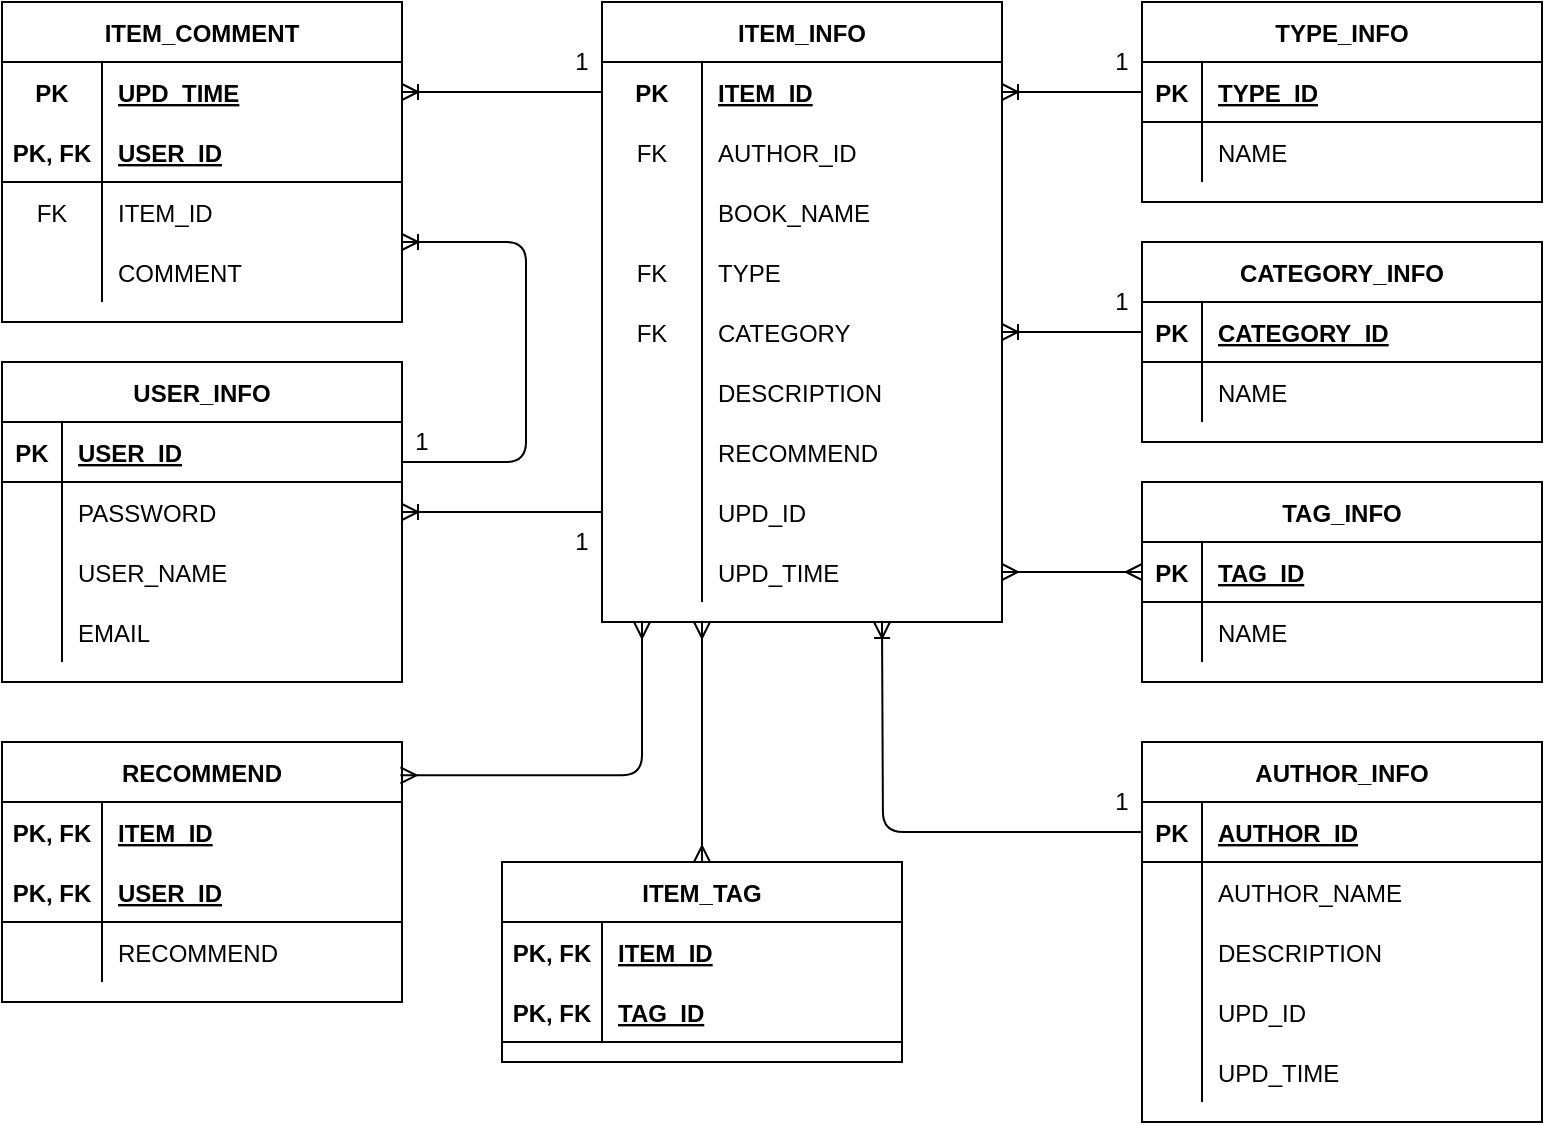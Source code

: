 <mxfile version="15.3.3" type="device"><diagram id="R2lEEEUBdFMjLlhIrx00" name="Page-1"><mxGraphModel dx="1609" dy="436" grid="1" gridSize="10" guides="1" tooltips="1" connect="1" arrows="1" fold="1" page="1" pageScale="1" pageWidth="827" pageHeight="583" math="0" shadow="0" extFonts="Permanent Marker^https://fonts.googleapis.com/css?family=Permanent+Marker"><root><mxCell id="0"/><mxCell id="1" parent="0"/><mxCell id="C-vyLk0tnHw3VtMMgP7b-2" value="AUTHOR_INFO" style="shape=table;startSize=30;container=1;collapsible=1;childLayout=tableLayout;fixedRows=1;rowLines=0;fontStyle=1;align=center;resizeLast=1;" parent="1" vertex="1"><mxGeometry x="-230" y="410" width="200" height="190" as="geometry"/></mxCell><mxCell id="C-vyLk0tnHw3VtMMgP7b-3" value="" style="shape=partialRectangle;collapsible=0;dropTarget=0;pointerEvents=0;fillColor=none;points=[[0,0.5],[1,0.5]];portConstraint=eastwest;top=0;left=0;right=0;bottom=1;" parent="C-vyLk0tnHw3VtMMgP7b-2" vertex="1"><mxGeometry y="30" width="200" height="30" as="geometry"/></mxCell><mxCell id="C-vyLk0tnHw3VtMMgP7b-4" value="PK" style="shape=partialRectangle;overflow=hidden;connectable=0;fillColor=none;top=0;left=0;bottom=0;right=0;fontStyle=1;" parent="C-vyLk0tnHw3VtMMgP7b-3" vertex="1"><mxGeometry width="30" height="30" as="geometry"><mxRectangle width="30" height="30" as="alternateBounds"/></mxGeometry></mxCell><mxCell id="C-vyLk0tnHw3VtMMgP7b-5" value="AUTHOR_ID" style="shape=partialRectangle;overflow=hidden;connectable=0;fillColor=none;top=0;left=0;bottom=0;right=0;align=left;spacingLeft=6;fontStyle=5;" parent="C-vyLk0tnHw3VtMMgP7b-3" vertex="1"><mxGeometry x="30" width="170" height="30" as="geometry"><mxRectangle width="170" height="30" as="alternateBounds"/></mxGeometry></mxCell><mxCell id="C-vyLk0tnHw3VtMMgP7b-6" value="" style="shape=partialRectangle;collapsible=0;dropTarget=0;pointerEvents=0;fillColor=none;points=[[0,0.5],[1,0.5]];portConstraint=eastwest;top=0;left=0;right=0;bottom=0;" parent="C-vyLk0tnHw3VtMMgP7b-2" vertex="1"><mxGeometry y="60" width="200" height="30" as="geometry"/></mxCell><mxCell id="C-vyLk0tnHw3VtMMgP7b-7" value="" style="shape=partialRectangle;overflow=hidden;connectable=0;fillColor=none;top=0;left=0;bottom=0;right=0;" parent="C-vyLk0tnHw3VtMMgP7b-6" vertex="1"><mxGeometry width="30" height="30" as="geometry"><mxRectangle width="30" height="30" as="alternateBounds"/></mxGeometry></mxCell><mxCell id="C-vyLk0tnHw3VtMMgP7b-8" value="AUTHOR_NAME" style="shape=partialRectangle;overflow=hidden;connectable=0;fillColor=none;top=0;left=0;bottom=0;right=0;align=left;spacingLeft=6;" parent="C-vyLk0tnHw3VtMMgP7b-6" vertex="1"><mxGeometry x="30" width="170" height="30" as="geometry"><mxRectangle width="170" height="30" as="alternateBounds"/></mxGeometry></mxCell><mxCell id="C-vyLk0tnHw3VtMMgP7b-9" value="" style="shape=partialRectangle;collapsible=0;dropTarget=0;pointerEvents=0;fillColor=none;points=[[0,0.5],[1,0.5]];portConstraint=eastwest;top=0;left=0;right=0;bottom=0;" parent="C-vyLk0tnHw3VtMMgP7b-2" vertex="1"><mxGeometry y="90" width="200" height="30" as="geometry"/></mxCell><mxCell id="C-vyLk0tnHw3VtMMgP7b-10" value="" style="shape=partialRectangle;overflow=hidden;connectable=0;fillColor=none;top=0;left=0;bottom=0;right=0;" parent="C-vyLk0tnHw3VtMMgP7b-9" vertex="1"><mxGeometry width="30" height="30" as="geometry"><mxRectangle width="30" height="30" as="alternateBounds"/></mxGeometry></mxCell><mxCell id="C-vyLk0tnHw3VtMMgP7b-11" value="DESCRIPTION" style="shape=partialRectangle;overflow=hidden;connectable=0;fillColor=none;top=0;left=0;bottom=0;right=0;align=left;spacingLeft=6;" parent="C-vyLk0tnHw3VtMMgP7b-9" vertex="1"><mxGeometry x="30" width="170" height="30" as="geometry"><mxRectangle width="170" height="30" as="alternateBounds"/></mxGeometry></mxCell><mxCell id="mTfB78y3xruUFNrAkFJa-68" style="shape=partialRectangle;collapsible=0;dropTarget=0;pointerEvents=0;fillColor=none;points=[[0,0.5],[1,0.5]];portConstraint=eastwest;top=0;left=0;right=0;bottom=0;" parent="C-vyLk0tnHw3VtMMgP7b-2" vertex="1"><mxGeometry y="120" width="200" height="30" as="geometry"/></mxCell><mxCell id="mTfB78y3xruUFNrAkFJa-69" style="shape=partialRectangle;overflow=hidden;connectable=0;fillColor=none;top=0;left=0;bottom=0;right=0;" parent="mTfB78y3xruUFNrAkFJa-68" vertex="1"><mxGeometry width="30" height="30" as="geometry"><mxRectangle width="30" height="30" as="alternateBounds"/></mxGeometry></mxCell><mxCell id="mTfB78y3xruUFNrAkFJa-70" value="UPD_ID" style="shape=partialRectangle;overflow=hidden;connectable=0;fillColor=none;top=0;left=0;bottom=0;right=0;align=left;spacingLeft=6;" parent="mTfB78y3xruUFNrAkFJa-68" vertex="1"><mxGeometry x="30" width="170" height="30" as="geometry"><mxRectangle width="170" height="30" as="alternateBounds"/></mxGeometry></mxCell><mxCell id="mTfB78y3xruUFNrAkFJa-71" style="shape=partialRectangle;collapsible=0;dropTarget=0;pointerEvents=0;fillColor=none;points=[[0,0.5],[1,0.5]];portConstraint=eastwest;top=0;left=0;right=0;bottom=0;" parent="C-vyLk0tnHw3VtMMgP7b-2" vertex="1"><mxGeometry y="150" width="200" height="30" as="geometry"/></mxCell><mxCell id="mTfB78y3xruUFNrAkFJa-72" style="shape=partialRectangle;overflow=hidden;connectable=0;fillColor=none;top=0;left=0;bottom=0;right=0;" parent="mTfB78y3xruUFNrAkFJa-71" vertex="1"><mxGeometry width="30" height="30" as="geometry"><mxRectangle width="30" height="30" as="alternateBounds"/></mxGeometry></mxCell><mxCell id="mTfB78y3xruUFNrAkFJa-73" value="UPD_TIME" style="shape=partialRectangle;overflow=hidden;connectable=0;fillColor=none;top=0;left=0;bottom=0;right=0;align=left;spacingLeft=6;" parent="mTfB78y3xruUFNrAkFJa-71" vertex="1"><mxGeometry x="30" width="170" height="30" as="geometry"><mxRectangle width="170" height="30" as="alternateBounds"/></mxGeometry></mxCell><mxCell id="C-vyLk0tnHw3VtMMgP7b-13" value="TAG_INFO" style="shape=table;startSize=30;container=1;collapsible=1;childLayout=tableLayout;fixedRows=1;rowLines=0;fontStyle=1;align=center;resizeLast=1;" parent="1" vertex="1"><mxGeometry x="-230" y="280" width="200" height="100" as="geometry"/></mxCell><mxCell id="C-vyLk0tnHw3VtMMgP7b-14" value="" style="shape=partialRectangle;collapsible=0;dropTarget=0;pointerEvents=0;fillColor=none;points=[[0,0.5],[1,0.5]];portConstraint=eastwest;top=0;left=0;right=0;bottom=1;" parent="C-vyLk0tnHw3VtMMgP7b-13" vertex="1"><mxGeometry y="30" width="200" height="30" as="geometry"/></mxCell><mxCell id="C-vyLk0tnHw3VtMMgP7b-15" value="PK" style="shape=partialRectangle;overflow=hidden;connectable=0;fillColor=none;top=0;left=0;bottom=0;right=0;fontStyle=1;" parent="C-vyLk0tnHw3VtMMgP7b-14" vertex="1"><mxGeometry width="30" height="30" as="geometry"><mxRectangle width="30" height="30" as="alternateBounds"/></mxGeometry></mxCell><mxCell id="C-vyLk0tnHw3VtMMgP7b-16" value="TAG_ID" style="shape=partialRectangle;overflow=hidden;connectable=0;fillColor=none;top=0;left=0;bottom=0;right=0;align=left;spacingLeft=6;fontStyle=5;" parent="C-vyLk0tnHw3VtMMgP7b-14" vertex="1"><mxGeometry x="30" width="170" height="30" as="geometry"><mxRectangle width="170" height="30" as="alternateBounds"/></mxGeometry></mxCell><mxCell id="C-vyLk0tnHw3VtMMgP7b-20" value="" style="shape=partialRectangle;collapsible=0;dropTarget=0;pointerEvents=0;fillColor=none;points=[[0,0.5],[1,0.5]];portConstraint=eastwest;top=0;left=0;right=0;bottom=0;" parent="C-vyLk0tnHw3VtMMgP7b-13" vertex="1"><mxGeometry y="60" width="200" height="30" as="geometry"/></mxCell><mxCell id="C-vyLk0tnHw3VtMMgP7b-21" value="" style="shape=partialRectangle;overflow=hidden;connectable=0;fillColor=none;top=0;left=0;bottom=0;right=0;" parent="C-vyLk0tnHw3VtMMgP7b-20" vertex="1"><mxGeometry width="30" height="30" as="geometry"><mxRectangle width="30" height="30" as="alternateBounds"/></mxGeometry></mxCell><mxCell id="C-vyLk0tnHw3VtMMgP7b-22" value="NAME" style="shape=partialRectangle;overflow=hidden;connectable=0;fillColor=none;top=0;left=0;bottom=0;right=0;align=left;spacingLeft=6;" parent="C-vyLk0tnHw3VtMMgP7b-20" vertex="1"><mxGeometry x="30" width="170" height="30" as="geometry"><mxRectangle width="170" height="30" as="alternateBounds"/></mxGeometry></mxCell><mxCell id="C-vyLk0tnHw3VtMMgP7b-23" value="ITEM_INFO" style="shape=table;startSize=30;container=1;collapsible=1;childLayout=tableLayout;fixedRows=1;rowLines=0;fontStyle=1;align=center;resizeLast=1;" parent="1" vertex="1"><mxGeometry x="-500" y="40" width="200" height="310" as="geometry"/></mxCell><mxCell id="mTfB78y3xruUFNrAkFJa-4" style="shape=partialRectangle;collapsible=0;dropTarget=0;pointerEvents=0;fillColor=none;points=[[0,0.5],[1,0.5]];portConstraint=eastwest;top=0;left=0;right=0;bottom=0;" parent="C-vyLk0tnHw3VtMMgP7b-23" vertex="1"><mxGeometry y="30" width="200" height="30" as="geometry"/></mxCell><mxCell id="mTfB78y3xruUFNrAkFJa-5" value="PK" style="shape=partialRectangle;overflow=hidden;connectable=0;fillColor=none;top=0;left=0;bottom=0;right=0;fontStyle=1" parent="mTfB78y3xruUFNrAkFJa-4" vertex="1"><mxGeometry width="50" height="30" as="geometry"><mxRectangle width="50" height="30" as="alternateBounds"/></mxGeometry></mxCell><mxCell id="mTfB78y3xruUFNrAkFJa-6" value="ITEM_ID" style="shape=partialRectangle;overflow=hidden;connectable=0;fillColor=none;top=0;left=0;bottom=0;right=0;align=left;spacingLeft=6;fontStyle=5" parent="mTfB78y3xruUFNrAkFJa-4" vertex="1"><mxGeometry x="50" width="150" height="30" as="geometry"><mxRectangle width="150" height="30" as="alternateBounds"/></mxGeometry></mxCell><mxCell id="mTfB78y3xruUFNrAkFJa-1" style="shape=partialRectangle;collapsible=0;dropTarget=0;pointerEvents=0;fillColor=none;points=[[0,0.5],[1,0.5]];portConstraint=eastwest;top=0;left=0;right=0;bottom=0;" parent="C-vyLk0tnHw3VtMMgP7b-23" vertex="1"><mxGeometry y="60" width="200" height="30" as="geometry"/></mxCell><mxCell id="mTfB78y3xruUFNrAkFJa-2" value="FK" style="shape=partialRectangle;overflow=hidden;connectable=0;fillColor=none;top=0;left=0;bottom=0;right=0;" parent="mTfB78y3xruUFNrAkFJa-1" vertex="1"><mxGeometry width="50" height="30" as="geometry"><mxRectangle width="50" height="30" as="alternateBounds"/></mxGeometry></mxCell><mxCell id="mTfB78y3xruUFNrAkFJa-3" value="AUTHOR_ID" style="shape=partialRectangle;overflow=hidden;connectable=0;fillColor=none;top=0;left=0;bottom=0;right=0;align=left;spacingLeft=6;" parent="mTfB78y3xruUFNrAkFJa-1" vertex="1"><mxGeometry x="50" width="150" height="30" as="geometry"><mxRectangle width="150" height="30" as="alternateBounds"/></mxGeometry></mxCell><mxCell id="C-vyLk0tnHw3VtMMgP7b-27" value="" style="shape=partialRectangle;collapsible=0;dropTarget=0;pointerEvents=0;fillColor=none;points=[[0,0.5],[1,0.5]];portConstraint=eastwest;top=0;left=0;right=0;bottom=0;" parent="C-vyLk0tnHw3VtMMgP7b-23" vertex="1"><mxGeometry y="90" width="200" height="30" as="geometry"/></mxCell><mxCell id="C-vyLk0tnHw3VtMMgP7b-28" value="" style="shape=partialRectangle;overflow=hidden;connectable=0;fillColor=none;top=0;left=0;bottom=0;right=0;" parent="C-vyLk0tnHw3VtMMgP7b-27" vertex="1"><mxGeometry width="50" height="30" as="geometry"><mxRectangle width="50" height="30" as="alternateBounds"/></mxGeometry></mxCell><mxCell id="C-vyLk0tnHw3VtMMgP7b-29" value="BOOK_NAME" style="shape=partialRectangle;overflow=hidden;connectable=0;fillColor=none;top=0;left=0;bottom=0;right=0;align=left;spacingLeft=6;" parent="C-vyLk0tnHw3VtMMgP7b-27" vertex="1"><mxGeometry x="50" width="150" height="30" as="geometry"><mxRectangle width="150" height="30" as="alternateBounds"/></mxGeometry></mxCell><mxCell id="mTfB78y3xruUFNrAkFJa-52" style="shape=partialRectangle;collapsible=0;dropTarget=0;pointerEvents=0;fillColor=none;points=[[0,0.5],[1,0.5]];portConstraint=eastwest;top=0;left=0;right=0;bottom=0;" parent="C-vyLk0tnHw3VtMMgP7b-23" vertex="1"><mxGeometry y="120" width="200" height="30" as="geometry"/></mxCell><mxCell id="mTfB78y3xruUFNrAkFJa-53" value="FK" style="shape=partialRectangle;overflow=hidden;connectable=0;fillColor=none;top=0;left=0;bottom=0;right=0;" parent="mTfB78y3xruUFNrAkFJa-52" vertex="1"><mxGeometry width="50" height="30" as="geometry"><mxRectangle width="50" height="30" as="alternateBounds"/></mxGeometry></mxCell><mxCell id="mTfB78y3xruUFNrAkFJa-54" value="TYPE" style="shape=partialRectangle;overflow=hidden;connectable=0;fillColor=none;top=0;left=0;bottom=0;right=0;align=left;spacingLeft=6;" parent="mTfB78y3xruUFNrAkFJa-52" vertex="1"><mxGeometry x="50" width="150" height="30" as="geometry"><mxRectangle width="150" height="30" as="alternateBounds"/></mxGeometry></mxCell><mxCell id="mTfB78y3xruUFNrAkFJa-43" style="shape=partialRectangle;collapsible=0;dropTarget=0;pointerEvents=0;fillColor=none;points=[[0,0.5],[1,0.5]];portConstraint=eastwest;top=0;left=0;right=0;bottom=0;" parent="C-vyLk0tnHw3VtMMgP7b-23" vertex="1"><mxGeometry y="150" width="200" height="30" as="geometry"/></mxCell><mxCell id="mTfB78y3xruUFNrAkFJa-44" value="FK" style="shape=partialRectangle;overflow=hidden;connectable=0;fillColor=none;top=0;left=0;bottom=0;right=0;" parent="mTfB78y3xruUFNrAkFJa-43" vertex="1"><mxGeometry width="50" height="30" as="geometry"><mxRectangle width="50" height="30" as="alternateBounds"/></mxGeometry></mxCell><mxCell id="mTfB78y3xruUFNrAkFJa-45" value="CATEGORY" style="shape=partialRectangle;overflow=hidden;connectable=0;fillColor=none;top=0;left=0;bottom=0;right=0;align=left;spacingLeft=6;" parent="mTfB78y3xruUFNrAkFJa-43" vertex="1"><mxGeometry x="50" width="150" height="30" as="geometry"><mxRectangle width="150" height="30" as="alternateBounds"/></mxGeometry></mxCell><mxCell id="mTfB78y3xruUFNrAkFJa-49" style="shape=partialRectangle;collapsible=0;dropTarget=0;pointerEvents=0;fillColor=none;points=[[0,0.5],[1,0.5]];portConstraint=eastwest;top=0;left=0;right=0;bottom=0;" parent="C-vyLk0tnHw3VtMMgP7b-23" vertex="1"><mxGeometry y="180" width="200" height="30" as="geometry"/></mxCell><mxCell id="mTfB78y3xruUFNrAkFJa-50" style="shape=partialRectangle;overflow=hidden;connectable=0;fillColor=none;top=0;left=0;bottom=0;right=0;" parent="mTfB78y3xruUFNrAkFJa-49" vertex="1"><mxGeometry width="50" height="30" as="geometry"><mxRectangle width="50" height="30" as="alternateBounds"/></mxGeometry></mxCell><mxCell id="mTfB78y3xruUFNrAkFJa-51" value="DESCRIPTION" style="shape=partialRectangle;overflow=hidden;connectable=0;fillColor=none;top=0;left=0;bottom=0;right=0;align=left;spacingLeft=6;" parent="mTfB78y3xruUFNrAkFJa-49" vertex="1"><mxGeometry x="50" width="150" height="30" as="geometry"><mxRectangle width="150" height="30" as="alternateBounds"/></mxGeometry></mxCell><mxCell id="mTfB78y3xruUFNrAkFJa-65" style="shape=partialRectangle;collapsible=0;dropTarget=0;pointerEvents=0;fillColor=none;points=[[0,0.5],[1,0.5]];portConstraint=eastwest;top=0;left=0;right=0;bottom=0;" parent="C-vyLk0tnHw3VtMMgP7b-23" vertex="1"><mxGeometry y="210" width="200" height="30" as="geometry"/></mxCell><mxCell id="mTfB78y3xruUFNrAkFJa-66" style="shape=partialRectangle;overflow=hidden;connectable=0;fillColor=none;top=0;left=0;bottom=0;right=0;" parent="mTfB78y3xruUFNrAkFJa-65" vertex="1"><mxGeometry width="50" height="30" as="geometry"><mxRectangle width="50" height="30" as="alternateBounds"/></mxGeometry></mxCell><mxCell id="mTfB78y3xruUFNrAkFJa-67" value="RECOMMEND" style="shape=partialRectangle;overflow=hidden;connectable=0;fillColor=none;top=0;left=0;bottom=0;right=0;align=left;spacingLeft=6;" parent="mTfB78y3xruUFNrAkFJa-65" vertex="1"><mxGeometry x="50" width="150" height="30" as="geometry"><mxRectangle width="150" height="30" as="alternateBounds"/></mxGeometry></mxCell><mxCell id="mTfB78y3xruUFNrAkFJa-74" style="shape=partialRectangle;collapsible=0;dropTarget=0;pointerEvents=0;fillColor=none;points=[[0,0.5],[1,0.5]];portConstraint=eastwest;top=0;left=0;right=0;bottom=0;" parent="C-vyLk0tnHw3VtMMgP7b-23" vertex="1"><mxGeometry y="240" width="200" height="30" as="geometry"/></mxCell><mxCell id="mTfB78y3xruUFNrAkFJa-75" style="shape=partialRectangle;overflow=hidden;connectable=0;fillColor=none;top=0;left=0;bottom=0;right=0;" parent="mTfB78y3xruUFNrAkFJa-74" vertex="1"><mxGeometry width="50" height="30" as="geometry"><mxRectangle width="50" height="30" as="alternateBounds"/></mxGeometry></mxCell><mxCell id="mTfB78y3xruUFNrAkFJa-76" value="UPD_ID" style="shape=partialRectangle;overflow=hidden;connectable=0;fillColor=none;top=0;left=0;bottom=0;right=0;align=left;spacingLeft=6;" parent="mTfB78y3xruUFNrAkFJa-74" vertex="1"><mxGeometry x="50" width="150" height="30" as="geometry"><mxRectangle width="150" height="30" as="alternateBounds"/></mxGeometry></mxCell><mxCell id="mTfB78y3xruUFNrAkFJa-77" style="shape=partialRectangle;collapsible=0;dropTarget=0;pointerEvents=0;fillColor=none;points=[[0,0.5],[1,0.5]];portConstraint=eastwest;top=0;left=0;right=0;bottom=0;" parent="C-vyLk0tnHw3VtMMgP7b-23" vertex="1"><mxGeometry y="270" width="200" height="30" as="geometry"/></mxCell><mxCell id="mTfB78y3xruUFNrAkFJa-78" style="shape=partialRectangle;overflow=hidden;connectable=0;fillColor=none;top=0;left=0;bottom=0;right=0;" parent="mTfB78y3xruUFNrAkFJa-77" vertex="1"><mxGeometry width="50" height="30" as="geometry"><mxRectangle width="50" height="30" as="alternateBounds"/></mxGeometry></mxCell><mxCell id="mTfB78y3xruUFNrAkFJa-79" value="UPD_TIME" style="shape=partialRectangle;overflow=hidden;connectable=0;fillColor=none;top=0;left=0;bottom=0;right=0;align=left;spacingLeft=6;" parent="mTfB78y3xruUFNrAkFJa-77" vertex="1"><mxGeometry x="50" width="150" height="30" as="geometry"><mxRectangle width="150" height="30" as="alternateBounds"/></mxGeometry></mxCell><mxCell id="mTfB78y3xruUFNrAkFJa-7" value="ITEM_COMMENT" style="shape=table;startSize=30;container=1;collapsible=1;childLayout=tableLayout;fixedRows=1;rowLines=0;fontStyle=1;align=center;resizeLast=1;" parent="1" vertex="1"><mxGeometry x="-800" y="40" width="200" height="160" as="geometry"/></mxCell><mxCell id="mTfB78y3xruUFNrAkFJa-11" style="shape=partialRectangle;collapsible=0;dropTarget=0;pointerEvents=0;fillColor=none;points=[[0,0.5],[1,0.5]];portConstraint=eastwest;top=0;left=0;right=0;bottom=0;" parent="mTfB78y3xruUFNrAkFJa-7" vertex="1"><mxGeometry y="30" width="200" height="30" as="geometry"/></mxCell><mxCell id="mTfB78y3xruUFNrAkFJa-12" value="PK" style="shape=partialRectangle;overflow=hidden;connectable=0;fillColor=none;top=0;left=0;bottom=0;right=0;fontStyle=1" parent="mTfB78y3xruUFNrAkFJa-11" vertex="1"><mxGeometry width="50" height="30" as="geometry"/></mxCell><mxCell id="mTfB78y3xruUFNrAkFJa-13" value="UPD_TIME" style="shape=partialRectangle;overflow=hidden;connectable=0;fillColor=none;top=0;left=0;bottom=0;right=0;align=left;spacingLeft=6;fontStyle=5" parent="mTfB78y3xruUFNrAkFJa-11" vertex="1"><mxGeometry x="50" width="150" height="30" as="geometry"/></mxCell><mxCell id="mTfB78y3xruUFNrAkFJa-8" value="" style="shape=partialRectangle;collapsible=0;dropTarget=0;pointerEvents=0;fillColor=none;points=[[0,0.5],[1,0.5]];portConstraint=eastwest;top=0;left=0;right=0;bottom=1;" parent="mTfB78y3xruUFNrAkFJa-7" vertex="1"><mxGeometry y="60" width="200" height="30" as="geometry"/></mxCell><mxCell id="mTfB78y3xruUFNrAkFJa-9" value="PK, FK" style="shape=partialRectangle;overflow=hidden;connectable=0;fillColor=none;top=0;left=0;bottom=0;right=0;fontStyle=1;" parent="mTfB78y3xruUFNrAkFJa-8" vertex="1"><mxGeometry width="50" height="30" as="geometry"/></mxCell><mxCell id="mTfB78y3xruUFNrAkFJa-10" value="USER_ID" style="shape=partialRectangle;overflow=hidden;connectable=0;fillColor=none;top=0;left=0;bottom=0;right=0;align=left;spacingLeft=6;fontStyle=5;" parent="mTfB78y3xruUFNrAkFJa-8" vertex="1"><mxGeometry x="50" width="150" height="30" as="geometry"/></mxCell><mxCell id="mTfB78y3xruUFNrAkFJa-14" value="" style="shape=partialRectangle;collapsible=0;dropTarget=0;pointerEvents=0;fillColor=none;points=[[0,0.5],[1,0.5]];portConstraint=eastwest;top=0;left=0;right=0;bottom=0;" parent="mTfB78y3xruUFNrAkFJa-7" vertex="1"><mxGeometry y="90" width="200" height="30" as="geometry"/></mxCell><mxCell id="mTfB78y3xruUFNrAkFJa-15" value="FK" style="shape=partialRectangle;overflow=hidden;connectable=0;fillColor=none;top=0;left=0;bottom=0;right=0;" parent="mTfB78y3xruUFNrAkFJa-14" vertex="1"><mxGeometry width="50" height="30" as="geometry"/></mxCell><mxCell id="mTfB78y3xruUFNrAkFJa-16" value="ITEM_ID" style="shape=partialRectangle;overflow=hidden;connectable=0;fillColor=none;top=0;left=0;bottom=0;right=0;align=left;spacingLeft=6;" parent="mTfB78y3xruUFNrAkFJa-14" vertex="1"><mxGeometry x="50" width="150" height="30" as="geometry"/></mxCell><mxCell id="mTfB78y3xruUFNrAkFJa-17" style="shape=partialRectangle;collapsible=0;dropTarget=0;pointerEvents=0;fillColor=none;points=[[0,0.5],[1,0.5]];portConstraint=eastwest;top=0;left=0;right=0;bottom=0;" parent="mTfB78y3xruUFNrAkFJa-7" vertex="1"><mxGeometry y="120" width="200" height="30" as="geometry"/></mxCell><mxCell id="mTfB78y3xruUFNrAkFJa-18" style="shape=partialRectangle;overflow=hidden;connectable=0;fillColor=none;top=0;left=0;bottom=0;right=0;" parent="mTfB78y3xruUFNrAkFJa-17" vertex="1"><mxGeometry width="50" height="30" as="geometry"/></mxCell><mxCell id="mTfB78y3xruUFNrAkFJa-19" value="COMMENT" style="shape=partialRectangle;overflow=hidden;connectable=0;fillColor=none;top=0;left=0;bottom=0;right=0;align=left;spacingLeft=6;" parent="mTfB78y3xruUFNrAkFJa-17" vertex="1"><mxGeometry x="50" width="150" height="30" as="geometry"/></mxCell><mxCell id="mTfB78y3xruUFNrAkFJa-30" value="USER_INFO" style="shape=table;startSize=30;container=1;collapsible=1;childLayout=tableLayout;fixedRows=1;rowLines=0;fontStyle=1;align=center;resizeLast=1;" parent="1" vertex="1"><mxGeometry x="-800" y="220" width="200.0" height="160" as="geometry"/></mxCell><mxCell id="mTfB78y3xruUFNrAkFJa-31" value="" style="shape=partialRectangle;collapsible=0;dropTarget=0;pointerEvents=0;fillColor=none;points=[[0,0.5],[1,0.5]];portConstraint=eastwest;top=0;left=0;right=0;bottom=1;" parent="mTfB78y3xruUFNrAkFJa-30" vertex="1"><mxGeometry y="30" width="200.0" height="30" as="geometry"/></mxCell><mxCell id="mTfB78y3xruUFNrAkFJa-32" value="PK" style="shape=partialRectangle;overflow=hidden;connectable=0;fillColor=none;top=0;left=0;bottom=0;right=0;fontStyle=1;" parent="mTfB78y3xruUFNrAkFJa-31" vertex="1"><mxGeometry width="30" height="30" as="geometry"><mxRectangle width="30" height="30" as="alternateBounds"/></mxGeometry></mxCell><mxCell id="mTfB78y3xruUFNrAkFJa-33" value="USER_ID" style="shape=partialRectangle;overflow=hidden;connectable=0;fillColor=none;top=0;left=0;bottom=0;right=0;align=left;spacingLeft=6;fontStyle=5;" parent="mTfB78y3xruUFNrAkFJa-31" vertex="1"><mxGeometry x="30" width="170.0" height="30" as="geometry"><mxRectangle width="170.0" height="30" as="alternateBounds"/></mxGeometry></mxCell><mxCell id="kcVBaoiphU3VnjTuC6Q3-1" style="shape=partialRectangle;collapsible=0;dropTarget=0;pointerEvents=0;fillColor=none;points=[[0,0.5],[1,0.5]];portConstraint=eastwest;top=0;left=0;right=0;bottom=0;" parent="mTfB78y3xruUFNrAkFJa-30" vertex="1"><mxGeometry y="60" width="200.0" height="30" as="geometry"/></mxCell><mxCell id="kcVBaoiphU3VnjTuC6Q3-2" style="shape=partialRectangle;overflow=hidden;connectable=0;fillColor=none;top=0;left=0;bottom=0;right=0;" parent="kcVBaoiphU3VnjTuC6Q3-1" vertex="1"><mxGeometry width="30" height="30" as="geometry"><mxRectangle width="30" height="30" as="alternateBounds"/></mxGeometry></mxCell><mxCell id="kcVBaoiphU3VnjTuC6Q3-3" value="PASSWORD" style="shape=partialRectangle;overflow=hidden;connectable=0;fillColor=none;top=0;left=0;bottom=0;right=0;align=left;spacingLeft=6;" parent="kcVBaoiphU3VnjTuC6Q3-1" vertex="1"><mxGeometry x="30" width="170.0" height="30" as="geometry"><mxRectangle width="170.0" height="30" as="alternateBounds"/></mxGeometry></mxCell><mxCell id="mTfB78y3xruUFNrAkFJa-34" value="" style="shape=partialRectangle;collapsible=0;dropTarget=0;pointerEvents=0;fillColor=none;points=[[0,0.5],[1,0.5]];portConstraint=eastwest;top=0;left=0;right=0;bottom=0;" parent="mTfB78y3xruUFNrAkFJa-30" vertex="1"><mxGeometry y="90" width="200.0" height="30" as="geometry"/></mxCell><mxCell id="mTfB78y3xruUFNrAkFJa-35" value="" style="shape=partialRectangle;overflow=hidden;connectable=0;fillColor=none;top=0;left=0;bottom=0;right=0;" parent="mTfB78y3xruUFNrAkFJa-34" vertex="1"><mxGeometry width="30" height="30" as="geometry"><mxRectangle width="30" height="30" as="alternateBounds"/></mxGeometry></mxCell><mxCell id="mTfB78y3xruUFNrAkFJa-36" value="USER_NAME" style="shape=partialRectangle;overflow=hidden;connectable=0;fillColor=none;top=0;left=0;bottom=0;right=0;align=left;spacingLeft=6;" parent="mTfB78y3xruUFNrAkFJa-34" vertex="1"><mxGeometry x="30" width="170.0" height="30" as="geometry"><mxRectangle width="170.0" height="30" as="alternateBounds"/></mxGeometry></mxCell><mxCell id="mTfB78y3xruUFNrAkFJa-37" value="" style="shape=partialRectangle;collapsible=0;dropTarget=0;pointerEvents=0;fillColor=none;points=[[0,0.5],[1,0.5]];portConstraint=eastwest;top=0;left=0;right=0;bottom=0;" parent="mTfB78y3xruUFNrAkFJa-30" vertex="1"><mxGeometry y="120" width="200.0" height="30" as="geometry"/></mxCell><mxCell id="mTfB78y3xruUFNrAkFJa-38" value="" style="shape=partialRectangle;overflow=hidden;connectable=0;fillColor=none;top=0;left=0;bottom=0;right=0;" parent="mTfB78y3xruUFNrAkFJa-37" vertex="1"><mxGeometry width="30" height="30" as="geometry"><mxRectangle width="30" height="30" as="alternateBounds"/></mxGeometry></mxCell><mxCell id="mTfB78y3xruUFNrAkFJa-39" value="EMAIL" style="shape=partialRectangle;overflow=hidden;connectable=0;fillColor=none;top=0;left=0;bottom=0;right=0;align=left;spacingLeft=6;" parent="mTfB78y3xruUFNrAkFJa-37" vertex="1"><mxGeometry x="30" width="170.0" height="30" as="geometry"><mxRectangle width="170.0" height="30" as="alternateBounds"/></mxGeometry></mxCell><mxCell id="mTfB78y3xruUFNrAkFJa-55" value="TYPE_INFO" style="shape=table;startSize=30;container=1;collapsible=1;childLayout=tableLayout;fixedRows=1;rowLines=0;fontStyle=1;align=center;resizeLast=1;" parent="1" vertex="1"><mxGeometry x="-230" y="40" width="200.0" height="100" as="geometry"/></mxCell><mxCell id="mTfB78y3xruUFNrAkFJa-56" value="" style="shape=partialRectangle;collapsible=0;dropTarget=0;pointerEvents=0;fillColor=none;points=[[0,0.5],[1,0.5]];portConstraint=eastwest;top=0;left=0;right=0;bottom=1;" parent="mTfB78y3xruUFNrAkFJa-55" vertex="1"><mxGeometry y="30" width="200.0" height="30" as="geometry"/></mxCell><mxCell id="mTfB78y3xruUFNrAkFJa-57" value="PK" style="shape=partialRectangle;overflow=hidden;connectable=0;fillColor=none;top=0;left=0;bottom=0;right=0;fontStyle=1;" parent="mTfB78y3xruUFNrAkFJa-56" vertex="1"><mxGeometry width="30" height="30" as="geometry"><mxRectangle width="30" height="30" as="alternateBounds"/></mxGeometry></mxCell><mxCell id="mTfB78y3xruUFNrAkFJa-58" value="TYPE_ID" style="shape=partialRectangle;overflow=hidden;connectable=0;fillColor=none;top=0;left=0;bottom=0;right=0;align=left;spacingLeft=6;fontStyle=5;" parent="mTfB78y3xruUFNrAkFJa-56" vertex="1"><mxGeometry x="30" width="170.0" height="30" as="geometry"><mxRectangle width="170.0" height="30" as="alternateBounds"/></mxGeometry></mxCell><mxCell id="mTfB78y3xruUFNrAkFJa-59" value="" style="shape=partialRectangle;collapsible=0;dropTarget=0;pointerEvents=0;fillColor=none;points=[[0,0.5],[1,0.5]];portConstraint=eastwest;top=0;left=0;right=0;bottom=0;" parent="mTfB78y3xruUFNrAkFJa-55" vertex="1"><mxGeometry y="60" width="200.0" height="30" as="geometry"/></mxCell><mxCell id="mTfB78y3xruUFNrAkFJa-60" value="" style="shape=partialRectangle;overflow=hidden;connectable=0;fillColor=none;top=0;left=0;bottom=0;right=0;" parent="mTfB78y3xruUFNrAkFJa-59" vertex="1"><mxGeometry width="30" height="30" as="geometry"><mxRectangle width="30" height="30" as="alternateBounds"/></mxGeometry></mxCell><mxCell id="mTfB78y3xruUFNrAkFJa-61" value="NAME" style="shape=partialRectangle;overflow=hidden;connectable=0;fillColor=none;top=0;left=0;bottom=0;right=0;align=left;spacingLeft=6;" parent="mTfB78y3xruUFNrAkFJa-59" vertex="1"><mxGeometry x="30" width="170.0" height="30" as="geometry"><mxRectangle width="170.0" height="30" as="alternateBounds"/></mxGeometry></mxCell><mxCell id="mTfB78y3xruUFNrAkFJa-81" value="" style="fontSize=12;html=1;endArrow=ERoneToMany;exitX=0;exitY=0.5;exitDx=0;exitDy=0;entryX=1;entryY=0.5;entryDx=0;entryDy=0;" parent="1" source="mTfB78y3xruUFNrAkFJa-4" target="mTfB78y3xruUFNrAkFJa-11" edge="1"><mxGeometry width="100" height="100" relative="1" as="geometry"><mxPoint x="-280" y="240" as="sourcePoint"/><mxPoint x="-180" y="140" as="targetPoint"/></mxGeometry></mxCell><mxCell id="mTfB78y3xruUFNrAkFJa-82" value="1" style="text;html=1;strokeColor=none;fillColor=none;align=center;verticalAlign=middle;whiteSpace=wrap;rounded=0;" parent="1" vertex="1"><mxGeometry x="-530" y="60" width="40" height="20" as="geometry"/></mxCell><mxCell id="mTfB78y3xruUFNrAkFJa-96" value="1" style="text;html=1;strokeColor=none;fillColor=none;align=center;verticalAlign=middle;whiteSpace=wrap;rounded=0;" parent="1" vertex="1"><mxGeometry x="-260" y="60" width="40" height="20" as="geometry"/></mxCell><mxCell id="mTfB78y3xruUFNrAkFJa-103" value="1" style="text;html=1;strokeColor=none;fillColor=none;align=center;verticalAlign=middle;whiteSpace=wrap;rounded=0;" parent="1" vertex="1"><mxGeometry x="-260" y="180" width="40" height="20" as="geometry"/></mxCell><mxCell id="mTfB78y3xruUFNrAkFJa-105" value="1" style="text;html=1;strokeColor=none;fillColor=none;align=center;verticalAlign=middle;whiteSpace=wrap;rounded=0;" parent="1" vertex="1"><mxGeometry x="-530" y="300" width="40" height="20" as="geometry"/></mxCell><mxCell id="mTfB78y3xruUFNrAkFJa-106" value="" style="edgeStyle=elbowEdgeStyle;fontSize=12;html=1;endArrow=ERoneToMany;" parent="1" edge="1"><mxGeometry width="100" height="100" relative="1" as="geometry"><mxPoint x="-600" y="270" as="sourcePoint"/><mxPoint x="-600" y="160" as="targetPoint"/><Array as="points"><mxPoint x="-538" y="220"/></Array></mxGeometry></mxCell><mxCell id="mTfB78y3xruUFNrAkFJa-107" value="1" style="text;html=1;strokeColor=none;fillColor=none;align=center;verticalAlign=middle;whiteSpace=wrap;rounded=0;" parent="1" vertex="1"><mxGeometry x="-610" y="250" width="40" height="20" as="geometry"/></mxCell><mxCell id="9sXfGwDThpZRRCnWMSmT-2" value="CATEGORY_INFO" style="shape=table;startSize=30;container=1;collapsible=1;childLayout=tableLayout;fixedRows=1;rowLines=0;fontStyle=1;align=center;resizeLast=1;" parent="1" vertex="1"><mxGeometry x="-230" y="160" width="200" height="100" as="geometry"/></mxCell><mxCell id="9sXfGwDThpZRRCnWMSmT-3" value="" style="shape=partialRectangle;collapsible=0;dropTarget=0;pointerEvents=0;fillColor=none;points=[[0,0.5],[1,0.5]];portConstraint=eastwest;top=0;left=0;right=0;bottom=1;" parent="9sXfGwDThpZRRCnWMSmT-2" vertex="1"><mxGeometry y="30" width="200" height="30" as="geometry"/></mxCell><mxCell id="9sXfGwDThpZRRCnWMSmT-4" value="PK" style="shape=partialRectangle;overflow=hidden;connectable=0;fillColor=none;top=0;left=0;bottom=0;right=0;fontStyle=1;" parent="9sXfGwDThpZRRCnWMSmT-3" vertex="1"><mxGeometry width="30" height="30" as="geometry"><mxRectangle width="30" height="30" as="alternateBounds"/></mxGeometry></mxCell><mxCell id="9sXfGwDThpZRRCnWMSmT-5" value="CATEGORY_ID" style="shape=partialRectangle;overflow=hidden;connectable=0;fillColor=none;top=0;left=0;bottom=0;right=0;align=left;spacingLeft=6;fontStyle=5;" parent="9sXfGwDThpZRRCnWMSmT-3" vertex="1"><mxGeometry x="30" width="170" height="30" as="geometry"><mxRectangle width="170" height="30" as="alternateBounds"/></mxGeometry></mxCell><mxCell id="9sXfGwDThpZRRCnWMSmT-6" value="" style="shape=partialRectangle;collapsible=0;dropTarget=0;pointerEvents=0;fillColor=none;points=[[0,0.5],[1,0.5]];portConstraint=eastwest;top=0;left=0;right=0;bottom=0;" parent="9sXfGwDThpZRRCnWMSmT-2" vertex="1"><mxGeometry y="60" width="200" height="30" as="geometry"/></mxCell><mxCell id="9sXfGwDThpZRRCnWMSmT-7" value="" style="shape=partialRectangle;overflow=hidden;connectable=0;fillColor=none;top=0;left=0;bottom=0;right=0;" parent="9sXfGwDThpZRRCnWMSmT-6" vertex="1"><mxGeometry width="30" height="30" as="geometry"><mxRectangle width="30" height="30" as="alternateBounds"/></mxGeometry></mxCell><mxCell id="9sXfGwDThpZRRCnWMSmT-8" value="NAME" style="shape=partialRectangle;overflow=hidden;connectable=0;fillColor=none;top=0;left=0;bottom=0;right=0;align=left;spacingLeft=6;" parent="9sXfGwDThpZRRCnWMSmT-6" vertex="1"><mxGeometry x="30" width="170" height="30" as="geometry"><mxRectangle width="170" height="30" as="alternateBounds"/></mxGeometry></mxCell><mxCell id="kcVBaoiphU3VnjTuC6Q3-10" value="" style="fontSize=12;html=1;endArrow=ERoneToMany;exitX=0;exitY=0.5;exitDx=0;exitDy=0;entryX=1;entryY=0.5;entryDx=0;entryDy=0;" parent="1" source="mTfB78y3xruUFNrAkFJa-74" target="kcVBaoiphU3VnjTuC6Q3-1" edge="1"><mxGeometry width="100" height="100" relative="1" as="geometry"><mxPoint x="-510" y="380" as="sourcePoint"/><mxPoint x="-410" y="280" as="targetPoint"/></mxGeometry></mxCell><mxCell id="kcVBaoiphU3VnjTuC6Q3-11" value="RECOMMEND" style="shape=table;startSize=30;container=1;collapsible=1;childLayout=tableLayout;fixedRows=1;rowLines=0;fontStyle=1;align=center;resizeLast=1;" parent="1" vertex="1"><mxGeometry x="-800" y="410" width="200" height="130" as="geometry"/></mxCell><mxCell id="kcVBaoiphU3VnjTuC6Q3-15" value="" style="shape=partialRectangle;collapsible=0;dropTarget=0;pointerEvents=0;fillColor=none;points=[[0,0.5],[1,0.5]];portConstraint=eastwest;top=0;left=0;right=0;bottom=0;fontStyle=5" parent="kcVBaoiphU3VnjTuC6Q3-11" vertex="1"><mxGeometry y="30" width="200" height="30" as="geometry"/></mxCell><mxCell id="kcVBaoiphU3VnjTuC6Q3-16" value="PK, FK" style="shape=partialRectangle;overflow=hidden;connectable=0;fillColor=none;top=0;left=0;bottom=0;right=0;fontStyle=1" parent="kcVBaoiphU3VnjTuC6Q3-15" vertex="1"><mxGeometry width="50" height="30" as="geometry"><mxRectangle width="50" height="30" as="alternateBounds"/></mxGeometry></mxCell><mxCell id="kcVBaoiphU3VnjTuC6Q3-17" value="ITEM_ID" style="shape=partialRectangle;overflow=hidden;connectable=0;fillColor=none;top=0;left=0;bottom=0;right=0;align=left;spacingLeft=6;fontStyle=5" parent="kcVBaoiphU3VnjTuC6Q3-15" vertex="1"><mxGeometry x="50" width="150" height="30" as="geometry"><mxRectangle width="150" height="30" as="alternateBounds"/></mxGeometry></mxCell><mxCell id="kcVBaoiphU3VnjTuC6Q3-12" value="" style="shape=partialRectangle;collapsible=0;dropTarget=0;pointerEvents=0;fillColor=none;points=[[0,0.5],[1,0.5]];portConstraint=eastwest;top=0;left=0;right=0;bottom=1;" parent="kcVBaoiphU3VnjTuC6Q3-11" vertex="1"><mxGeometry y="60" width="200" height="30" as="geometry"/></mxCell><mxCell id="kcVBaoiphU3VnjTuC6Q3-13" value="PK, FK" style="shape=partialRectangle;overflow=hidden;connectable=0;fillColor=none;top=0;left=0;bottom=0;right=0;fontStyle=1;" parent="kcVBaoiphU3VnjTuC6Q3-12" vertex="1"><mxGeometry width="50" height="30" as="geometry"><mxRectangle width="50" height="30" as="alternateBounds"/></mxGeometry></mxCell><mxCell id="kcVBaoiphU3VnjTuC6Q3-14" value="USER_ID" style="shape=partialRectangle;overflow=hidden;connectable=0;fillColor=none;top=0;left=0;bottom=0;right=0;align=left;spacingLeft=6;fontStyle=5;" parent="kcVBaoiphU3VnjTuC6Q3-12" vertex="1"><mxGeometry x="50" width="150" height="30" as="geometry"><mxRectangle width="150" height="30" as="alternateBounds"/></mxGeometry></mxCell><mxCell id="kcVBaoiphU3VnjTuC6Q3-19" style="shape=partialRectangle;collapsible=0;dropTarget=0;pointerEvents=0;fillColor=none;points=[[0,0.5],[1,0.5]];portConstraint=eastwest;top=0;left=0;right=0;bottom=0;" parent="kcVBaoiphU3VnjTuC6Q3-11" vertex="1"><mxGeometry y="90" width="200" height="30" as="geometry"/></mxCell><mxCell id="kcVBaoiphU3VnjTuC6Q3-20" style="shape=partialRectangle;overflow=hidden;connectable=0;fillColor=none;top=0;left=0;bottom=0;right=0;" parent="kcVBaoiphU3VnjTuC6Q3-19" vertex="1"><mxGeometry width="50" height="30" as="geometry"><mxRectangle width="50" height="30" as="alternateBounds"/></mxGeometry></mxCell><mxCell id="kcVBaoiphU3VnjTuC6Q3-21" value="RECOMMEND" style="shape=partialRectangle;overflow=hidden;connectable=0;fillColor=none;top=0;left=0;bottom=0;right=0;align=left;spacingLeft=6;" parent="kcVBaoiphU3VnjTuC6Q3-19" vertex="1"><mxGeometry x="50" width="150" height="30" as="geometry"><mxRectangle width="150" height="30" as="alternateBounds"/></mxGeometry></mxCell><mxCell id="RAGCsKLFwfKywsB4da83-1" value="" style="fontSize=12;html=1;endArrow=ERoneToMany;exitX=0;exitY=0.5;exitDx=0;exitDy=0;entryX=1;entryY=0.5;entryDx=0;entryDy=0;" parent="1" source="mTfB78y3xruUFNrAkFJa-56" target="mTfB78y3xruUFNrAkFJa-4" edge="1"><mxGeometry width="100" height="100" relative="1" as="geometry"><mxPoint x="-489.8" y="309.56" as="sourcePoint"/><mxPoint x="-590.0" y="310" as="targetPoint"/></mxGeometry></mxCell><mxCell id="RAGCsKLFwfKywsB4da83-2" value="" style="fontSize=12;html=1;endArrow=ERoneToMany;exitX=0;exitY=0.5;exitDx=0;exitDy=0;entryX=1;entryY=0.5;entryDx=0;entryDy=0;" parent="1" source="9sXfGwDThpZRRCnWMSmT-3" target="mTfB78y3xruUFNrAkFJa-43" edge="1"><mxGeometry width="100" height="100" relative="1" as="geometry"><mxPoint x="-220" y="95" as="sourcePoint"/><mxPoint x="-290" y="95" as="targetPoint"/></mxGeometry></mxCell><mxCell id="RAGCsKLFwfKywsB4da83-3" value="" style="fontSize=12;html=1;endArrow=ERmany;startArrow=ERmany;entryX=0;entryY=0.5;entryDx=0;entryDy=0;exitX=1;exitY=0.5;exitDx=0;exitDy=0;" parent="1" source="mTfB78y3xruUFNrAkFJa-77" target="C-vyLk0tnHw3VtMMgP7b-14" edge="1"><mxGeometry width="100" height="100" relative="1" as="geometry"><mxPoint x="-450" y="430" as="sourcePoint"/><mxPoint x="-350" y="330" as="targetPoint"/></mxGeometry></mxCell><mxCell id="RAGCsKLFwfKywsB4da83-4" value="" style="edgeStyle=orthogonalEdgeStyle;fontSize=12;html=1;endArrow=ERoneToMany;exitX=0;exitY=0.5;exitDx=0;exitDy=0;" parent="1" source="C-vyLk0tnHw3VtMMgP7b-3" edge="1"><mxGeometry width="100" height="100" relative="1" as="geometry"><mxPoint x="-450" y="430" as="sourcePoint"/><mxPoint x="-360" y="350" as="targetPoint"/></mxGeometry></mxCell><mxCell id="RAGCsKLFwfKywsB4da83-5" value="1" style="text;html=1;strokeColor=none;fillColor=none;align=center;verticalAlign=middle;whiteSpace=wrap;rounded=0;" parent="1" vertex="1"><mxGeometry x="-260" y="430" width="40" height="20" as="geometry"/></mxCell><mxCell id="RAGCsKLFwfKywsB4da83-10" value="ITEM_TAG" style="shape=table;startSize=30;container=1;collapsible=1;childLayout=tableLayout;fixedRows=1;rowLines=0;fontStyle=1;align=center;resizeLast=1;" parent="1" vertex="1"><mxGeometry x="-550" y="470" width="200" height="100" as="geometry"/></mxCell><mxCell id="RAGCsKLFwfKywsB4da83-11" value="" style="shape=partialRectangle;collapsible=0;dropTarget=0;pointerEvents=0;fillColor=none;points=[[0,0.5],[1,0.5]];portConstraint=eastwest;top=0;left=0;right=0;bottom=0;fontStyle=5" parent="RAGCsKLFwfKywsB4da83-10" vertex="1"><mxGeometry y="30" width="200" height="30" as="geometry"/></mxCell><mxCell id="RAGCsKLFwfKywsB4da83-12" value="PK, FK" style="shape=partialRectangle;overflow=hidden;connectable=0;fillColor=none;top=0;left=0;bottom=0;right=0;fontStyle=1" parent="RAGCsKLFwfKywsB4da83-11" vertex="1"><mxGeometry width="50" height="30" as="geometry"><mxRectangle width="50" height="30" as="alternateBounds"/></mxGeometry></mxCell><mxCell id="RAGCsKLFwfKywsB4da83-13" value="ITEM_ID" style="shape=partialRectangle;overflow=hidden;connectable=0;fillColor=none;top=0;left=0;bottom=0;right=0;align=left;spacingLeft=6;fontStyle=5" parent="RAGCsKLFwfKywsB4da83-11" vertex="1"><mxGeometry x="50" width="150" height="30" as="geometry"><mxRectangle width="150" height="30" as="alternateBounds"/></mxGeometry></mxCell><mxCell id="RAGCsKLFwfKywsB4da83-14" value="" style="shape=partialRectangle;collapsible=0;dropTarget=0;pointerEvents=0;fillColor=none;points=[[0,0.5],[1,0.5]];portConstraint=eastwest;top=0;left=0;right=0;bottom=1;" parent="RAGCsKLFwfKywsB4da83-10" vertex="1"><mxGeometry y="60" width="200" height="30" as="geometry"/></mxCell><mxCell id="RAGCsKLFwfKywsB4da83-15" value="PK, FK" style="shape=partialRectangle;overflow=hidden;connectable=0;fillColor=none;top=0;left=0;bottom=0;right=0;fontStyle=1;" parent="RAGCsKLFwfKywsB4da83-14" vertex="1"><mxGeometry width="50" height="30" as="geometry"><mxRectangle width="50" height="30" as="alternateBounds"/></mxGeometry></mxCell><mxCell id="RAGCsKLFwfKywsB4da83-16" value="TAG_ID" style="shape=partialRectangle;overflow=hidden;connectable=0;fillColor=none;top=0;left=0;bottom=0;right=0;align=left;spacingLeft=6;fontStyle=5;" parent="RAGCsKLFwfKywsB4da83-14" vertex="1"><mxGeometry x="50" width="150" height="30" as="geometry"><mxRectangle width="150" height="30" as="alternateBounds"/></mxGeometry></mxCell><mxCell id="RAGCsKLFwfKywsB4da83-20" value="" style="fontSize=12;html=1;endArrow=ERmany;startArrow=ERmany;entryX=0.5;entryY=0;entryDx=0;entryDy=0;exitX=0.25;exitY=1;exitDx=0;exitDy=0;" parent="1" source="C-vyLk0tnHw3VtMMgP7b-23" target="RAGCsKLFwfKywsB4da83-10" edge="1"><mxGeometry width="100" height="100" relative="1" as="geometry"><mxPoint x="-440" y="380" as="sourcePoint"/><mxPoint x="-450" y="460" as="targetPoint"/></mxGeometry></mxCell><mxCell id="RAGCsKLFwfKywsB4da83-22" value="" style="fontSize=12;html=1;endArrow=ERmany;startArrow=ERmany;entryX=0.996;entryY=0.128;entryDx=0;entryDy=0;edgeStyle=orthogonalEdgeStyle;entryPerimeter=0;" parent="1" target="kcVBaoiphU3VnjTuC6Q3-11" edge="1"><mxGeometry width="100" height="100" relative="1" as="geometry"><mxPoint x="-480" y="350" as="sourcePoint"/><mxPoint x="-440" y="480" as="targetPoint"/><Array as="points"><mxPoint x="-480" y="427"/></Array></mxGeometry></mxCell></root></mxGraphModel></diagram></mxfile>